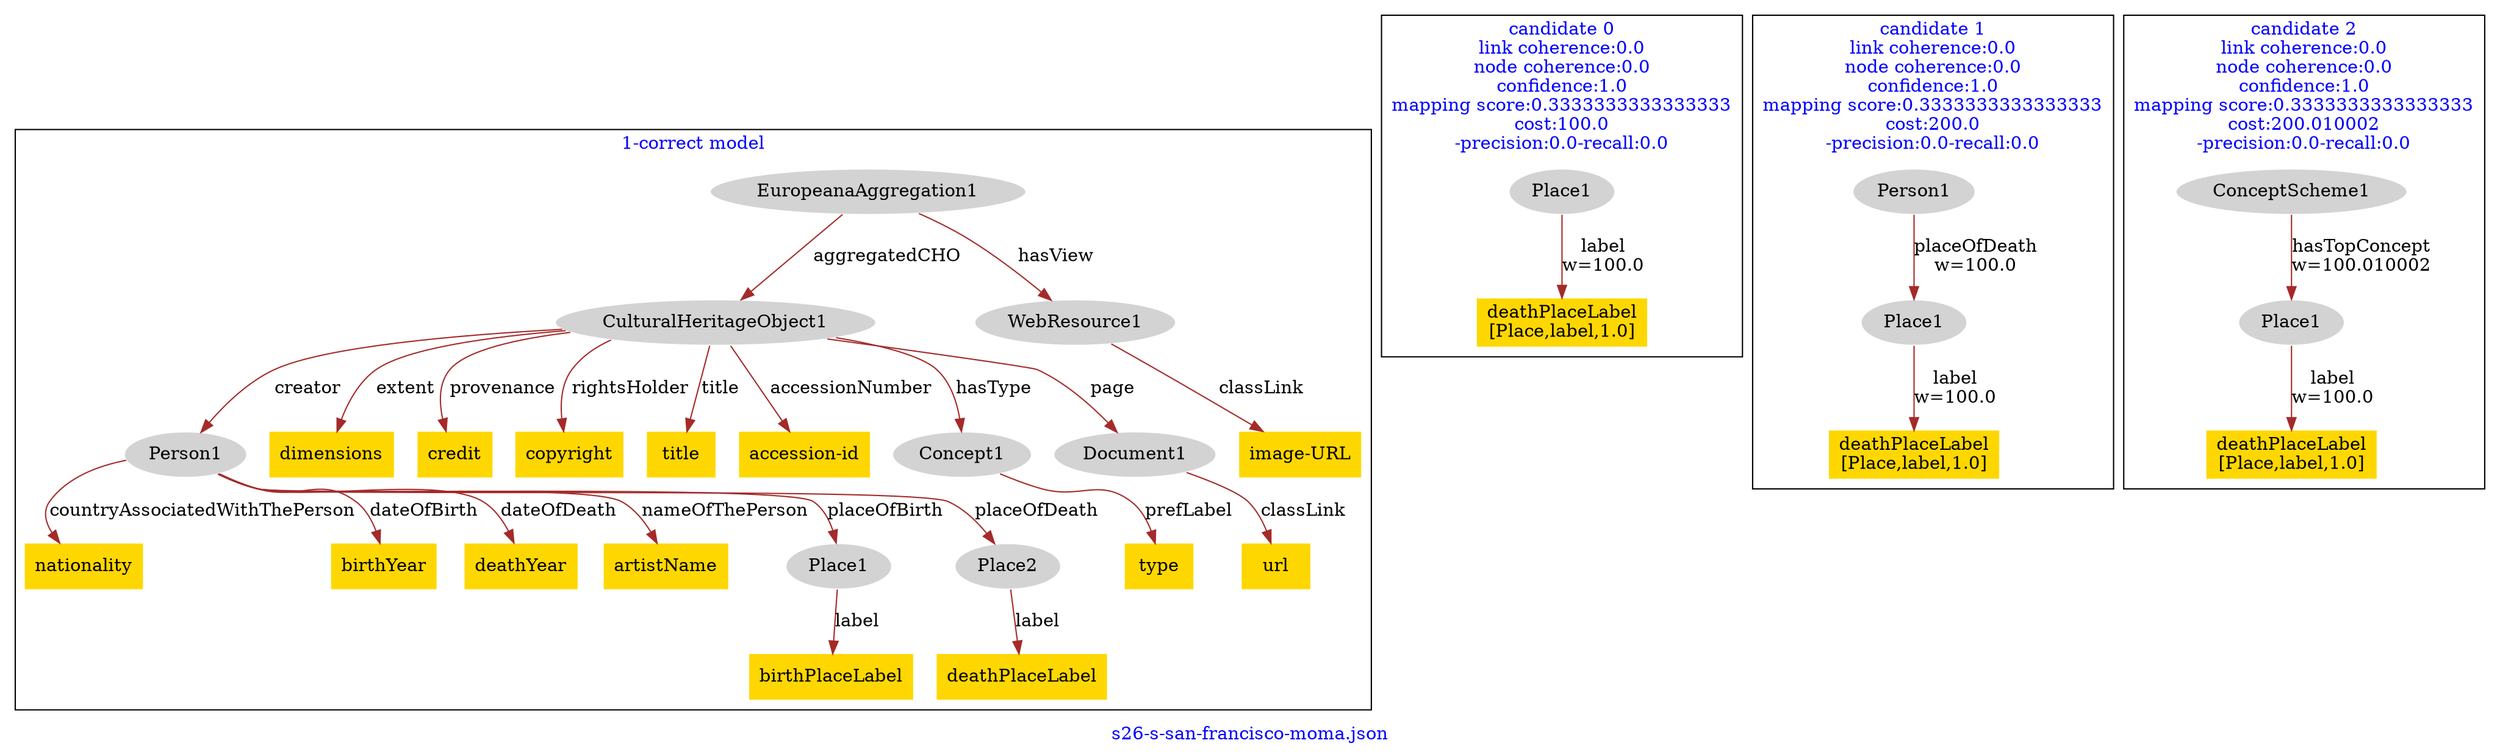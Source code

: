 digraph n0 {
fontcolor="blue"
remincross="true"
label="s26-s-san-francisco-moma.json"
subgraph cluster_0 {
label="1-correct model"
n2[style="filled",color="white",fillcolor="lightgray",label="CulturalHeritageObject1"];
n3[style="filled",color="white",fillcolor="lightgray",label="Person1"];
n4[shape="plaintext",style="filled",fillcolor="gold",label="dimensions"];
n5[shape="plaintext",style="filled",fillcolor="gold",label="credit"];
n6[shape="plaintext",style="filled",fillcolor="gold",label="copyright"];
n7[shape="plaintext",style="filled",fillcolor="gold",label="title"];
n8[shape="plaintext",style="filled",fillcolor="gold",label="accession-id"];
n9[style="filled",color="white",fillcolor="lightgray",label="Concept1"];
n10[style="filled",color="white",fillcolor="lightgray",label="Document1"];
n11[shape="plaintext",style="filled",fillcolor="gold",label="nationality"];
n12[shape="plaintext",style="filled",fillcolor="gold",label="birthYear"];
n13[shape="plaintext",style="filled",fillcolor="gold",label="deathYear"];
n14[shape="plaintext",style="filled",fillcolor="gold",label="artistName"];
n15[style="filled",color="white",fillcolor="lightgray",label="Place1"];
n16[style="filled",color="white",fillcolor="lightgray",label="Place2"];
n17[shape="plaintext",style="filled",fillcolor="gold",label="birthPlaceLabel"];
n18[shape="plaintext",style="filled",fillcolor="gold",label="deathPlaceLabel"];
n19[style="filled",color="white",fillcolor="lightgray",label="EuropeanaAggregation1"];
n20[style="filled",color="white",fillcolor="lightgray",label="WebResource1"];
n21[shape="plaintext",style="filled",fillcolor="gold",label="image-URL"];
n22[shape="plaintext",style="filled",fillcolor="gold",label="type"];
n23[shape="plaintext",style="filled",fillcolor="gold",label="url"];
}
subgraph cluster_1 {
label="candidate 0\nlink coherence:0.0\nnode coherence:0.0\nconfidence:1.0\nmapping score:0.3333333333333333\ncost:100.0\n-precision:0.0-recall:0.0"
n25[style="filled",color="white",fillcolor="lightgray",label="Place1"];
n26[shape="plaintext",style="filled",fillcolor="gold",label="deathPlaceLabel\n[Place,label,1.0]"];
}
subgraph cluster_2 {
label="candidate 1\nlink coherence:0.0\nnode coherence:0.0\nconfidence:1.0\nmapping score:0.3333333333333333\ncost:200.0\n-precision:0.0-recall:0.0"
n28[style="filled",color="white",fillcolor="lightgray",label="Person1"];
n29[style="filled",color="white",fillcolor="lightgray",label="Place1"];
n30[shape="plaintext",style="filled",fillcolor="gold",label="deathPlaceLabel\n[Place,label,1.0]"];
}
subgraph cluster_3 {
label="candidate 2\nlink coherence:0.0\nnode coherence:0.0\nconfidence:1.0\nmapping score:0.3333333333333333\ncost:200.010002\n-precision:0.0-recall:0.0"
n32[style="filled",color="white",fillcolor="lightgray",label="ConceptScheme1"];
n33[style="filled",color="white",fillcolor="lightgray",label="Place1"];
n34[shape="plaintext",style="filled",fillcolor="gold",label="deathPlaceLabel\n[Place,label,1.0]"];
}
n2 -> n3[color="brown",fontcolor="black",label="creator"]
n2 -> n4[color="brown",fontcolor="black",label="extent"]
n2 -> n5[color="brown",fontcolor="black",label="provenance"]
n2 -> n6[color="brown",fontcolor="black",label="rightsHolder"]
n2 -> n7[color="brown",fontcolor="black",label="title"]
n2 -> n8[color="brown",fontcolor="black",label="accessionNumber"]
n2 -> n9[color="brown",fontcolor="black",label="hasType"]
n2 -> n10[color="brown",fontcolor="black",label="page"]
n3 -> n11[color="brown",fontcolor="black",label="countryAssociatedWithThePerson"]
n3 -> n12[color="brown",fontcolor="black",label="dateOfBirth"]
n3 -> n13[color="brown",fontcolor="black",label="dateOfDeath"]
n3 -> n14[color="brown",fontcolor="black",label="nameOfThePerson"]
n3 -> n15[color="brown",fontcolor="black",label="placeOfBirth"]
n3 -> n16[color="brown",fontcolor="black",label="placeOfDeath"]
n15 -> n17[color="brown",fontcolor="black",label="label"]
n16 -> n18[color="brown",fontcolor="black",label="label"]
n19 -> n2[color="brown",fontcolor="black",label="aggregatedCHO"]
n19 -> n20[color="brown",fontcolor="black",label="hasView"]
n20 -> n21[color="brown",fontcolor="black",label="classLink"]
n9 -> n22[color="brown",fontcolor="black",label="prefLabel"]
n10 -> n23[color="brown",fontcolor="black",label="classLink"]
n25 -> n26[color="brown",fontcolor="black",label="label\nw=100.0"]
n28 -> n29[color="brown",fontcolor="black",label="placeOfDeath\nw=100.0"]
n29 -> n30[color="brown",fontcolor="black",label="label\nw=100.0"]
n32 -> n33[color="brown",fontcolor="black",label="hasTopConcept\nw=100.010002"]
n33 -> n34[color="brown",fontcolor="black",label="label\nw=100.0"]
}
